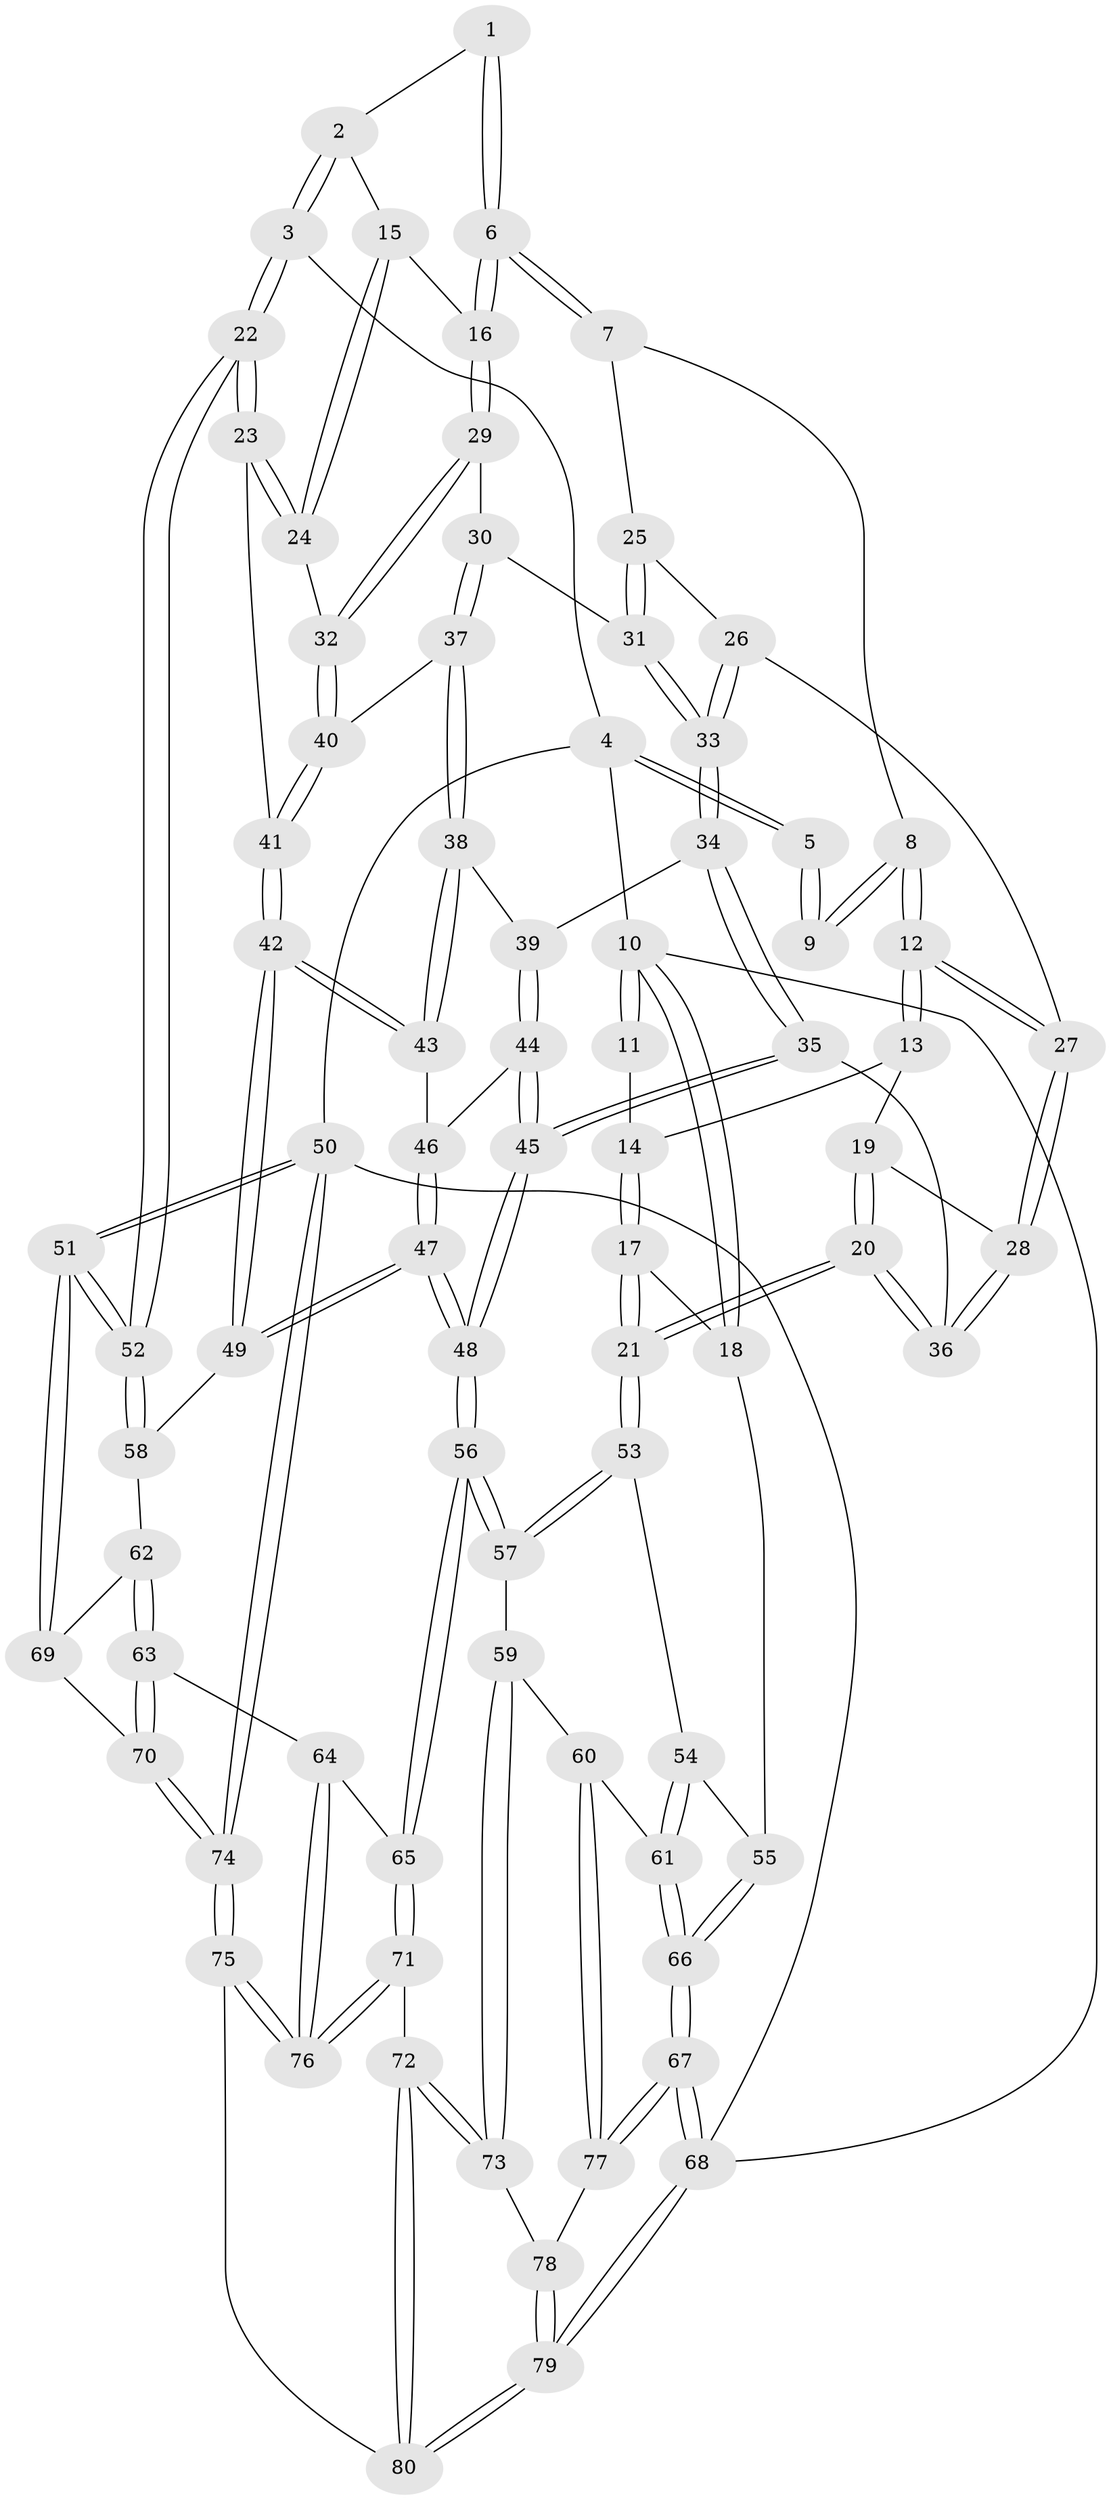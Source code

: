 // Generated by graph-tools (version 1.1) at 2025/27/03/09/25 03:27:09]
// undirected, 80 vertices, 197 edges
graph export_dot {
graph [start="1"]
  node [color=gray90,style=filled];
  1 [pos="+0.7346969581163663+0"];
  2 [pos="+0.9192770909076314+0.08809153494061606"];
  3 [pos="+1+0"];
  4 [pos="+1+0"];
  5 [pos="+0.6992226861605714+0"];
  6 [pos="+0.7444775637346638+0.1243551442785693"];
  7 [pos="+0.6867293908978288+0.1343616533902846"];
  8 [pos="+0.48400950921723934+0"];
  9 [pos="+0.4915707157292032+0"];
  10 [pos="+0+0"];
  11 [pos="+0.13059681681570046+0"];
  12 [pos="+0.45825357094124314+0.07237019184471637"];
  13 [pos="+0.20812478496463252+0.09388898337549846"];
  14 [pos="+0.19454534906729207+0.08679307227815126"];
  15 [pos="+0.8725470272670439+0.12263535983701877"];
  16 [pos="+0.7688346641083497+0.14731441808742893"];
  17 [pos="+0.032744735313151606+0.2385677233481528"];
  18 [pos="+0+0.22998415703516661"];
  19 [pos="+0.25599763053854685+0.16477063158388244"];
  20 [pos="+0.29386380712601096+0.3980040865223779"];
  21 [pos="+0.2812103704684317+0.41161225172046934"];
  22 [pos="+1+0.2521461202871967"];
  23 [pos="+1+0.2761226523177668"];
  24 [pos="+0.9340070929742821+0.2571006346332679"];
  25 [pos="+0.6183709892242734+0.15899767895214925"];
  26 [pos="+0.5409028155000598+0.15749945874772464"];
  27 [pos="+0.4646973455355274+0.10499745098414855"];
  28 [pos="+0.42817768892781943+0.15971523802664153"];
  29 [pos="+0.7703330398731081+0.16790537694883756"];
  30 [pos="+0.6913381639768623+0.278891622523079"];
  31 [pos="+0.6593664484005195+0.2702044458939223"];
  32 [pos="+0.8357368982712852+0.2803912467402477"];
  33 [pos="+0.5639858132321205+0.3051725826071268"];
  34 [pos="+0.5476891362997092+0.3475478995444143"];
  35 [pos="+0.49981473367900764+0.3636720002633945"];
  36 [pos="+0.3475294397050051+0.36298088490698677"];
  37 [pos="+0.7036831489554757+0.31034366378796646"];
  38 [pos="+0.6856284198901932+0.3668051588756005"];
  39 [pos="+0.5690902071800202+0.3621534863717095"];
  40 [pos="+0.8219814581513969+0.32095161967669283"];
  41 [pos="+0.8385862351132046+0.4399525876343263"];
  42 [pos="+0.8332963071535946+0.46819207850441213"];
  43 [pos="+0.7117137486568389+0.41181587434505357"];
  44 [pos="+0.5913743049306346+0.4116055014106908"];
  45 [pos="+0.5743963844383452+0.6430672645473188"];
  46 [pos="+0.6595298356088694+0.44747644676668713"];
  47 [pos="+0.5973259869427083+0.6309833402765699"];
  48 [pos="+0.5749366005386425+0.6485009632042664"];
  49 [pos="+0.8456740771694996+0.5071059236844073"];
  50 [pos="+1+1"];
  51 [pos="+1+0.851163947598811"];
  52 [pos="+1+0.5414495768796124"];
  53 [pos="+0.2746538125770769+0.46924886711335273"];
  54 [pos="+0.09905639067458662+0.5601283161024715"];
  55 [pos="+0+0.5517869180111534"];
  56 [pos="+0.5731366121683509+0.6512377785099468"];
  57 [pos="+0.3782568650230502+0.6196079195572965"];
  58 [pos="+0.93353453456938+0.568671186047501"];
  59 [pos="+0.36135606779275864+0.6515872457067864"];
  60 [pos="+0.1849879544864668+0.7799981990081646"];
  61 [pos="+0.13211112301348518+0.7283110525634479"];
  62 [pos="+0.8871690558340526+0.6840156711550397"];
  63 [pos="+0.8442884100000682+0.7197396015667417"];
  64 [pos="+0.8345683627523384+0.7252288010793145"];
  65 [pos="+0.5868165031265355+0.6820642424225338"];
  66 [pos="+0+0.8482329161156869"];
  67 [pos="+0+1"];
  68 [pos="+0+1"];
  69 [pos="+0.9370426420441311+0.7584388175528843"];
  70 [pos="+0.944561444360627+0.9505635151270682"];
  71 [pos="+0.6002908260205095+0.8387424887386563"];
  72 [pos="+0.41953691901118995+0.9439736680459151"];
  73 [pos="+0.3649835262603947+0.824333551971996"];
  74 [pos="+0.9905852674908338+1"];
  75 [pos="+0.8823439286580416+1"];
  76 [pos="+0.7469833483050398+0.9697348256514698"];
  77 [pos="+0.1848195650871169+0.7829305836360152"];
  78 [pos="+0.20874993765546535+0.8466443473050416"];
  79 [pos="+0.21765821378770767+1"];
  80 [pos="+0.2740805477529709+1"];
  1 -- 2;
  1 -- 6;
  1 -- 6;
  2 -- 3;
  2 -- 3;
  2 -- 15;
  3 -- 4;
  3 -- 22;
  3 -- 22;
  4 -- 5;
  4 -- 5;
  4 -- 10;
  4 -- 50;
  5 -- 9;
  5 -- 9;
  6 -- 7;
  6 -- 7;
  6 -- 16;
  6 -- 16;
  7 -- 8;
  7 -- 25;
  8 -- 9;
  8 -- 9;
  8 -- 12;
  8 -- 12;
  10 -- 11;
  10 -- 11;
  10 -- 18;
  10 -- 18;
  10 -- 68;
  11 -- 14;
  12 -- 13;
  12 -- 13;
  12 -- 27;
  12 -- 27;
  13 -- 14;
  13 -- 19;
  14 -- 17;
  14 -- 17;
  15 -- 16;
  15 -- 24;
  15 -- 24;
  16 -- 29;
  16 -- 29;
  17 -- 18;
  17 -- 21;
  17 -- 21;
  18 -- 55;
  19 -- 20;
  19 -- 20;
  19 -- 28;
  20 -- 21;
  20 -- 21;
  20 -- 36;
  20 -- 36;
  21 -- 53;
  21 -- 53;
  22 -- 23;
  22 -- 23;
  22 -- 52;
  22 -- 52;
  23 -- 24;
  23 -- 24;
  23 -- 41;
  24 -- 32;
  25 -- 26;
  25 -- 31;
  25 -- 31;
  26 -- 27;
  26 -- 33;
  26 -- 33;
  27 -- 28;
  27 -- 28;
  28 -- 36;
  28 -- 36;
  29 -- 30;
  29 -- 32;
  29 -- 32;
  30 -- 31;
  30 -- 37;
  30 -- 37;
  31 -- 33;
  31 -- 33;
  32 -- 40;
  32 -- 40;
  33 -- 34;
  33 -- 34;
  34 -- 35;
  34 -- 35;
  34 -- 39;
  35 -- 36;
  35 -- 45;
  35 -- 45;
  37 -- 38;
  37 -- 38;
  37 -- 40;
  38 -- 39;
  38 -- 43;
  38 -- 43;
  39 -- 44;
  39 -- 44;
  40 -- 41;
  40 -- 41;
  41 -- 42;
  41 -- 42;
  42 -- 43;
  42 -- 43;
  42 -- 49;
  42 -- 49;
  43 -- 46;
  44 -- 45;
  44 -- 45;
  44 -- 46;
  45 -- 48;
  45 -- 48;
  46 -- 47;
  46 -- 47;
  47 -- 48;
  47 -- 48;
  47 -- 49;
  47 -- 49;
  48 -- 56;
  48 -- 56;
  49 -- 58;
  50 -- 51;
  50 -- 51;
  50 -- 74;
  50 -- 74;
  50 -- 68;
  51 -- 52;
  51 -- 52;
  51 -- 69;
  51 -- 69;
  52 -- 58;
  52 -- 58;
  53 -- 54;
  53 -- 57;
  53 -- 57;
  54 -- 55;
  54 -- 61;
  54 -- 61;
  55 -- 66;
  55 -- 66;
  56 -- 57;
  56 -- 57;
  56 -- 65;
  56 -- 65;
  57 -- 59;
  58 -- 62;
  59 -- 60;
  59 -- 73;
  59 -- 73;
  60 -- 61;
  60 -- 77;
  60 -- 77;
  61 -- 66;
  61 -- 66;
  62 -- 63;
  62 -- 63;
  62 -- 69;
  63 -- 64;
  63 -- 70;
  63 -- 70;
  64 -- 65;
  64 -- 76;
  64 -- 76;
  65 -- 71;
  65 -- 71;
  66 -- 67;
  66 -- 67;
  67 -- 68;
  67 -- 68;
  67 -- 77;
  67 -- 77;
  68 -- 79;
  68 -- 79;
  69 -- 70;
  70 -- 74;
  70 -- 74;
  71 -- 72;
  71 -- 76;
  71 -- 76;
  72 -- 73;
  72 -- 73;
  72 -- 80;
  72 -- 80;
  73 -- 78;
  74 -- 75;
  74 -- 75;
  75 -- 76;
  75 -- 76;
  75 -- 80;
  77 -- 78;
  78 -- 79;
  78 -- 79;
  79 -- 80;
  79 -- 80;
}
